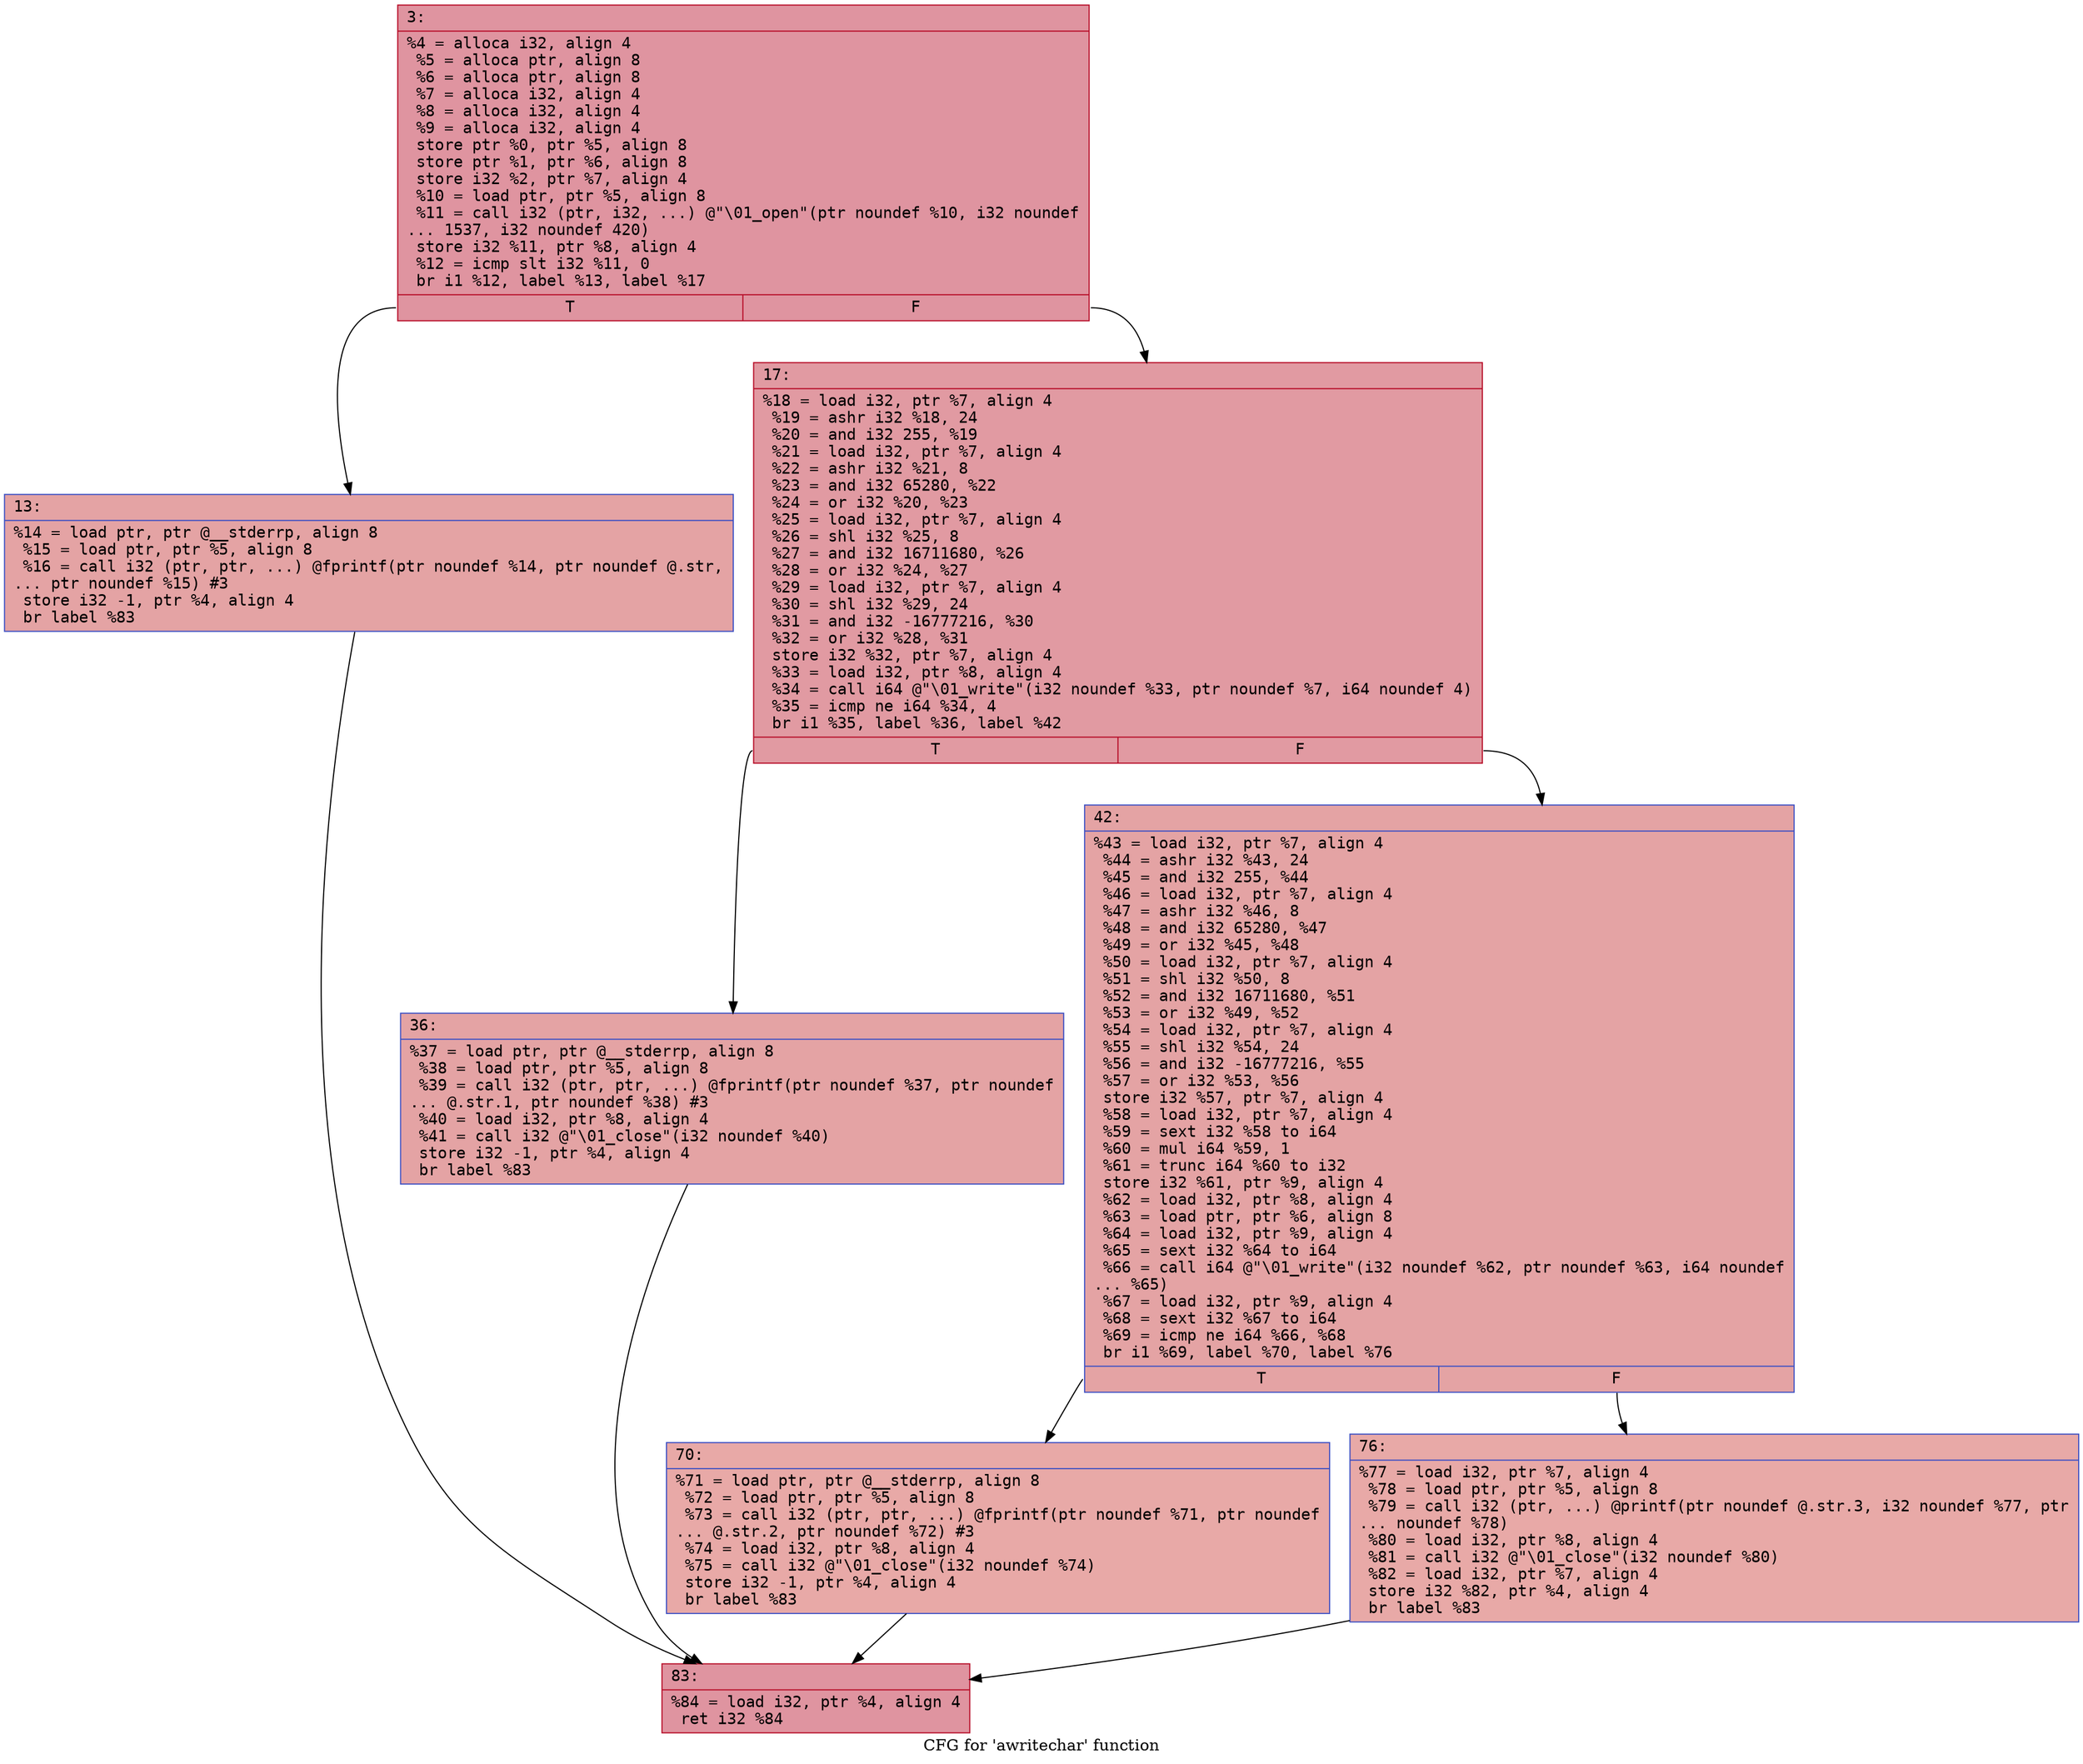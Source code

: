 digraph "CFG for 'awritechar' function" {
	label="CFG for 'awritechar' function";

	Node0x6000036e9f40 [shape=record,color="#b70d28ff", style=filled, fillcolor="#b70d2870" fontname="Courier",label="{3:\l|  %4 = alloca i32, align 4\l  %5 = alloca ptr, align 8\l  %6 = alloca ptr, align 8\l  %7 = alloca i32, align 4\l  %8 = alloca i32, align 4\l  %9 = alloca i32, align 4\l  store ptr %0, ptr %5, align 8\l  store ptr %1, ptr %6, align 8\l  store i32 %2, ptr %7, align 4\l  %10 = load ptr, ptr %5, align 8\l  %11 = call i32 (ptr, i32, ...) @\"\\01_open\"(ptr noundef %10, i32 noundef\l... 1537, i32 noundef 420)\l  store i32 %11, ptr %8, align 4\l  %12 = icmp slt i32 %11, 0\l  br i1 %12, label %13, label %17\l|{<s0>T|<s1>F}}"];
	Node0x6000036e9f40:s0 -> Node0x6000036e9f90[tooltip="3 -> 13\nProbability 37.50%" ];
	Node0x6000036e9f40:s1 -> Node0x6000036e9fe0[tooltip="3 -> 17\nProbability 62.50%" ];
	Node0x6000036e9f90 [shape=record,color="#3d50c3ff", style=filled, fillcolor="#c32e3170" fontname="Courier",label="{13:\l|  %14 = load ptr, ptr @__stderrp, align 8\l  %15 = load ptr, ptr %5, align 8\l  %16 = call i32 (ptr, ptr, ...) @fprintf(ptr noundef %14, ptr noundef @.str,\l... ptr noundef %15) #3\l  store i32 -1, ptr %4, align 4\l  br label %83\l}"];
	Node0x6000036e9f90 -> Node0x6000036ea170[tooltip="13 -> 83\nProbability 100.00%" ];
	Node0x6000036e9fe0 [shape=record,color="#b70d28ff", style=filled, fillcolor="#bb1b2c70" fontname="Courier",label="{17:\l|  %18 = load i32, ptr %7, align 4\l  %19 = ashr i32 %18, 24\l  %20 = and i32 255, %19\l  %21 = load i32, ptr %7, align 4\l  %22 = ashr i32 %21, 8\l  %23 = and i32 65280, %22\l  %24 = or i32 %20, %23\l  %25 = load i32, ptr %7, align 4\l  %26 = shl i32 %25, 8\l  %27 = and i32 16711680, %26\l  %28 = or i32 %24, %27\l  %29 = load i32, ptr %7, align 4\l  %30 = shl i32 %29, 24\l  %31 = and i32 -16777216, %30\l  %32 = or i32 %28, %31\l  store i32 %32, ptr %7, align 4\l  %33 = load i32, ptr %8, align 4\l  %34 = call i64 @\"\\01_write\"(i32 noundef %33, ptr noundef %7, i64 noundef 4)\l  %35 = icmp ne i64 %34, 4\l  br i1 %35, label %36, label %42\l|{<s0>T|<s1>F}}"];
	Node0x6000036e9fe0:s0 -> Node0x6000036ea030[tooltip="17 -> 36\nProbability 50.00%" ];
	Node0x6000036e9fe0:s1 -> Node0x6000036ea080[tooltip="17 -> 42\nProbability 50.00%" ];
	Node0x6000036ea030 [shape=record,color="#3d50c3ff", style=filled, fillcolor="#c32e3170" fontname="Courier",label="{36:\l|  %37 = load ptr, ptr @__stderrp, align 8\l  %38 = load ptr, ptr %5, align 8\l  %39 = call i32 (ptr, ptr, ...) @fprintf(ptr noundef %37, ptr noundef\l... @.str.1, ptr noundef %38) #3\l  %40 = load i32, ptr %8, align 4\l  %41 = call i32 @\"\\01_close\"(i32 noundef %40)\l  store i32 -1, ptr %4, align 4\l  br label %83\l}"];
	Node0x6000036ea030 -> Node0x6000036ea170[tooltip="36 -> 83\nProbability 100.00%" ];
	Node0x6000036ea080 [shape=record,color="#3d50c3ff", style=filled, fillcolor="#c32e3170" fontname="Courier",label="{42:\l|  %43 = load i32, ptr %7, align 4\l  %44 = ashr i32 %43, 24\l  %45 = and i32 255, %44\l  %46 = load i32, ptr %7, align 4\l  %47 = ashr i32 %46, 8\l  %48 = and i32 65280, %47\l  %49 = or i32 %45, %48\l  %50 = load i32, ptr %7, align 4\l  %51 = shl i32 %50, 8\l  %52 = and i32 16711680, %51\l  %53 = or i32 %49, %52\l  %54 = load i32, ptr %7, align 4\l  %55 = shl i32 %54, 24\l  %56 = and i32 -16777216, %55\l  %57 = or i32 %53, %56\l  store i32 %57, ptr %7, align 4\l  %58 = load i32, ptr %7, align 4\l  %59 = sext i32 %58 to i64\l  %60 = mul i64 %59, 1\l  %61 = trunc i64 %60 to i32\l  store i32 %61, ptr %9, align 4\l  %62 = load i32, ptr %8, align 4\l  %63 = load ptr, ptr %6, align 8\l  %64 = load i32, ptr %9, align 4\l  %65 = sext i32 %64 to i64\l  %66 = call i64 @\"\\01_write\"(i32 noundef %62, ptr noundef %63, i64 noundef\l... %65)\l  %67 = load i32, ptr %9, align 4\l  %68 = sext i32 %67 to i64\l  %69 = icmp ne i64 %66, %68\l  br i1 %69, label %70, label %76\l|{<s0>T|<s1>F}}"];
	Node0x6000036ea080:s0 -> Node0x6000036ea0d0[tooltip="42 -> 70\nProbability 50.00%" ];
	Node0x6000036ea080:s1 -> Node0x6000036ea120[tooltip="42 -> 76\nProbability 50.00%" ];
	Node0x6000036ea0d0 [shape=record,color="#3d50c3ff", style=filled, fillcolor="#ca3b3770" fontname="Courier",label="{70:\l|  %71 = load ptr, ptr @__stderrp, align 8\l  %72 = load ptr, ptr %5, align 8\l  %73 = call i32 (ptr, ptr, ...) @fprintf(ptr noundef %71, ptr noundef\l... @.str.2, ptr noundef %72) #3\l  %74 = load i32, ptr %8, align 4\l  %75 = call i32 @\"\\01_close\"(i32 noundef %74)\l  store i32 -1, ptr %4, align 4\l  br label %83\l}"];
	Node0x6000036ea0d0 -> Node0x6000036ea170[tooltip="70 -> 83\nProbability 100.00%" ];
	Node0x6000036ea120 [shape=record,color="#3d50c3ff", style=filled, fillcolor="#ca3b3770" fontname="Courier",label="{76:\l|  %77 = load i32, ptr %7, align 4\l  %78 = load ptr, ptr %5, align 8\l  %79 = call i32 (ptr, ...) @printf(ptr noundef @.str.3, i32 noundef %77, ptr\l... noundef %78)\l  %80 = load i32, ptr %8, align 4\l  %81 = call i32 @\"\\01_close\"(i32 noundef %80)\l  %82 = load i32, ptr %7, align 4\l  store i32 %82, ptr %4, align 4\l  br label %83\l}"];
	Node0x6000036ea120 -> Node0x6000036ea170[tooltip="76 -> 83\nProbability 100.00%" ];
	Node0x6000036ea170 [shape=record,color="#b70d28ff", style=filled, fillcolor="#b70d2870" fontname="Courier",label="{83:\l|  %84 = load i32, ptr %4, align 4\l  ret i32 %84\l}"];
}

